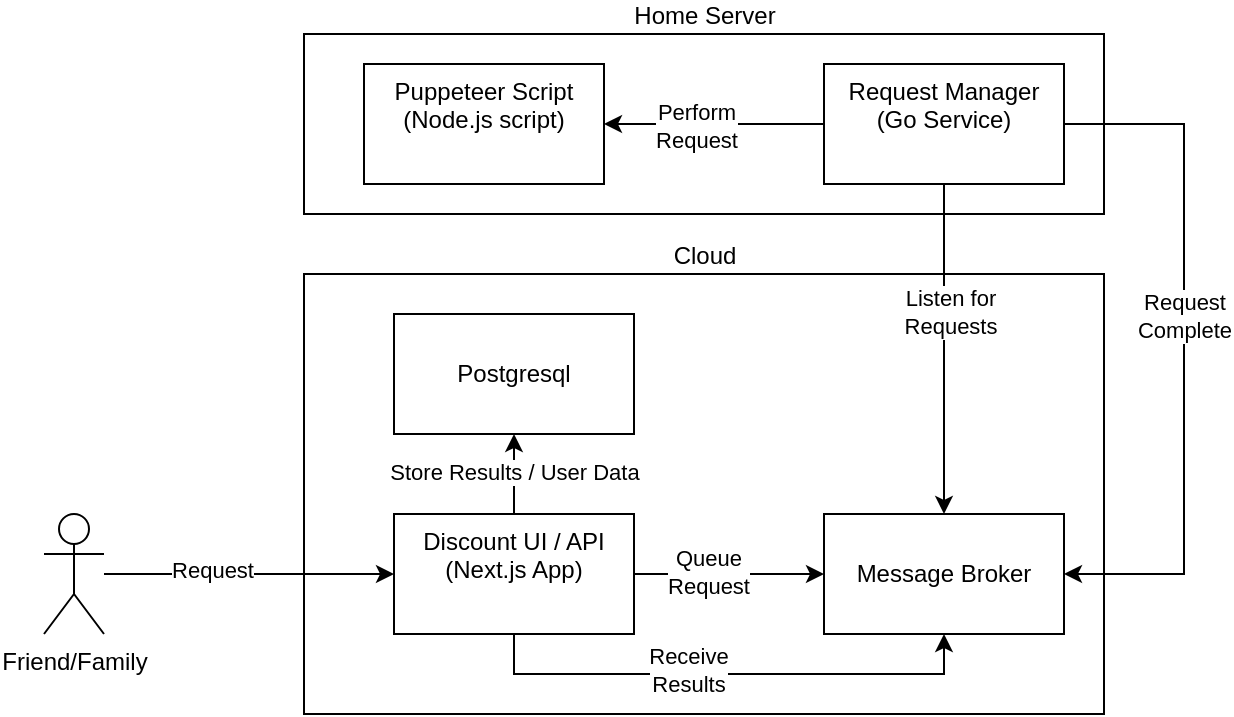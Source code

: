 <mxfile version="24.0.4" type="github">
  <diagram name="Page-1" id="UyL3CeQKW412h0tYAmzk">
    <mxGraphModel dx="954" dy="615" grid="1" gridSize="10" guides="1" tooltips="1" connect="1" arrows="1" fold="1" page="1" pageScale="1" pageWidth="850" pageHeight="1100" math="0" shadow="0">
      <root>
        <mxCell id="0" />
        <mxCell id="1" parent="0" />
        <mxCell id="iQPxwNTjGO4arm5l4PLw-21" value="Home Server" style="verticalLabelPosition=top;verticalAlign=bottom;html=1;shape=mxgraph.basic.rect;fillColor2=none;strokeWidth=1;size=20;indent=5;fillColor=none;horizontal=1;labelPosition=center;align=center;" vertex="1" parent="1">
          <mxGeometry x="270" y="150" width="400" height="90" as="geometry" />
        </mxCell>
        <mxCell id="iQPxwNTjGO4arm5l4PLw-1" value="Cloud" style="verticalLabelPosition=top;verticalAlign=bottom;html=1;shape=mxgraph.basic.rect;fillColor2=none;strokeWidth=1;size=20;indent=5;fillColor=none;horizontal=1;labelPosition=center;align=center;" vertex="1" parent="1">
          <mxGeometry x="270" y="270" width="400" height="220" as="geometry" />
        </mxCell>
        <mxCell id="iQPxwNTjGO4arm5l4PLw-2" value="" style="edgeStyle=orthogonalEdgeStyle;rounded=0;orthogonalLoop=1;jettySize=auto;html=1;" edge="1" parent="1" source="iQPxwNTjGO4arm5l4PLw-4" target="iQPxwNTjGO4arm5l4PLw-9">
          <mxGeometry relative="1" as="geometry" />
        </mxCell>
        <mxCell id="iQPxwNTjGO4arm5l4PLw-3" value="Request" style="edgeLabel;html=1;align=center;verticalAlign=middle;resizable=0;points=[];" vertex="1" connectable="0" parent="iQPxwNTjGO4arm5l4PLw-2">
          <mxGeometry x="-0.256" y="2" relative="1" as="geometry">
            <mxPoint as="offset" />
          </mxGeometry>
        </mxCell>
        <mxCell id="iQPxwNTjGO4arm5l4PLw-4" value="Friend/Family" style="shape=umlActor;verticalLabelPosition=bottom;verticalAlign=top;html=1;outlineConnect=0;" vertex="1" parent="1">
          <mxGeometry x="140" y="390" width="30" height="60" as="geometry" />
        </mxCell>
        <mxCell id="iQPxwNTjGO4arm5l4PLw-19" style="edgeStyle=orthogonalEdgeStyle;rounded=0;orthogonalLoop=1;jettySize=auto;html=1;entryX=0;entryY=0.5;entryDx=0;entryDy=0;" edge="1" parent="1" source="iQPxwNTjGO4arm5l4PLw-9" target="iQPxwNTjGO4arm5l4PLw-16">
          <mxGeometry relative="1" as="geometry" />
        </mxCell>
        <mxCell id="iQPxwNTjGO4arm5l4PLw-20" value="Queue&lt;div&gt;Request&lt;/div&gt;" style="edgeLabel;html=1;align=center;verticalAlign=middle;resizable=0;points=[];" vertex="1" connectable="0" parent="iQPxwNTjGO4arm5l4PLw-19">
          <mxGeometry x="-0.224" y="1" relative="1" as="geometry">
            <mxPoint as="offset" />
          </mxGeometry>
        </mxCell>
        <mxCell id="iQPxwNTjGO4arm5l4PLw-37" style="edgeStyle=orthogonalEdgeStyle;rounded=0;orthogonalLoop=1;jettySize=auto;html=1;entryX=0.5;entryY=1;entryDx=0;entryDy=0;" edge="1" parent="1" source="iQPxwNTjGO4arm5l4PLw-9" target="iQPxwNTjGO4arm5l4PLw-16">
          <mxGeometry relative="1" as="geometry">
            <Array as="points">
              <mxPoint x="375" y="470" />
              <mxPoint x="590" y="470" />
            </Array>
          </mxGeometry>
        </mxCell>
        <mxCell id="iQPxwNTjGO4arm5l4PLw-38" value="Receive&lt;br&gt;Results" style="edgeLabel;html=1;align=center;verticalAlign=middle;resizable=0;points=[];" vertex="1" connectable="0" parent="iQPxwNTjGO4arm5l4PLw-37">
          <mxGeometry x="-0.161" y="2" relative="1" as="geometry">
            <mxPoint as="offset" />
          </mxGeometry>
        </mxCell>
        <mxCell id="iQPxwNTjGO4arm5l4PLw-39" style="edgeStyle=orthogonalEdgeStyle;rounded=0;orthogonalLoop=1;jettySize=auto;html=1;entryX=0.5;entryY=1;entryDx=0;entryDy=0;" edge="1" parent="1" source="iQPxwNTjGO4arm5l4PLw-9" target="iQPxwNTjGO4arm5l4PLw-31">
          <mxGeometry relative="1" as="geometry" />
        </mxCell>
        <mxCell id="iQPxwNTjGO4arm5l4PLw-40" value="Store Results / User Data" style="edgeLabel;html=1;align=center;verticalAlign=middle;resizable=0;points=[];" vertex="1" connectable="0" parent="iQPxwNTjGO4arm5l4PLw-39">
          <mxGeometry x="0.76" y="-2" relative="1" as="geometry">
            <mxPoint x="-2" y="14" as="offset" />
          </mxGeometry>
        </mxCell>
        <mxCell id="iQPxwNTjGO4arm5l4PLw-9" value="Discount UI / API&lt;div&gt;(Next.js App)&lt;/div&gt;" style="whiteSpace=wrap;html=1;verticalAlign=top;" vertex="1" parent="1">
          <mxGeometry x="315" y="390" width="120" height="60" as="geometry" />
        </mxCell>
        <mxCell id="iQPxwNTjGO4arm5l4PLw-12" value="Puppeteer Script&lt;br&gt;(Node.js script)" style="whiteSpace=wrap;html=1;verticalAlign=top;" vertex="1" parent="1">
          <mxGeometry x="300" y="165" width="120" height="60" as="geometry" />
        </mxCell>
        <mxCell id="iQPxwNTjGO4arm5l4PLw-16" value="Message Broker" style="rounded=0;whiteSpace=wrap;html=1;" vertex="1" parent="1">
          <mxGeometry x="530" y="390" width="120" height="60" as="geometry" />
        </mxCell>
        <mxCell id="iQPxwNTjGO4arm5l4PLw-23" style="edgeStyle=orthogonalEdgeStyle;rounded=0;orthogonalLoop=1;jettySize=auto;html=1;entryX=0.5;entryY=0;entryDx=0;entryDy=0;" edge="1" parent="1" source="iQPxwNTjGO4arm5l4PLw-22" target="iQPxwNTjGO4arm5l4PLw-16">
          <mxGeometry relative="1" as="geometry" />
        </mxCell>
        <mxCell id="iQPxwNTjGO4arm5l4PLw-26" value="Listen for&lt;br&gt;Requests" style="edgeLabel;html=1;align=center;verticalAlign=middle;resizable=0;points=[];" vertex="1" connectable="0" parent="iQPxwNTjGO4arm5l4PLw-23">
          <mxGeometry x="-0.229" y="3" relative="1" as="geometry">
            <mxPoint as="offset" />
          </mxGeometry>
        </mxCell>
        <mxCell id="iQPxwNTjGO4arm5l4PLw-24" style="edgeStyle=orthogonalEdgeStyle;rounded=0;orthogonalLoop=1;jettySize=auto;html=1;entryX=1;entryY=0.5;entryDx=0;entryDy=0;" edge="1" parent="1" source="iQPxwNTjGO4arm5l4PLw-22" target="iQPxwNTjGO4arm5l4PLw-12">
          <mxGeometry relative="1" as="geometry" />
        </mxCell>
        <mxCell id="iQPxwNTjGO4arm5l4PLw-25" value="Perform&lt;br&gt;Request" style="edgeLabel;html=1;align=center;verticalAlign=middle;resizable=0;points=[];" vertex="1" connectable="0" parent="iQPxwNTjGO4arm5l4PLw-24">
          <mxGeometry x="0.164" y="1" relative="1" as="geometry">
            <mxPoint as="offset" />
          </mxGeometry>
        </mxCell>
        <mxCell id="iQPxwNTjGO4arm5l4PLw-28" style="edgeStyle=orthogonalEdgeStyle;rounded=0;orthogonalLoop=1;jettySize=auto;html=1;entryX=1;entryY=0.5;entryDx=0;entryDy=0;exitX=1;exitY=0.5;exitDx=0;exitDy=0;" edge="1" parent="1" source="iQPxwNTjGO4arm5l4PLw-22" target="iQPxwNTjGO4arm5l4PLw-16">
          <mxGeometry relative="1" as="geometry">
            <Array as="points">
              <mxPoint x="710" y="195" />
              <mxPoint x="710" y="420" />
            </Array>
          </mxGeometry>
        </mxCell>
        <mxCell id="iQPxwNTjGO4arm5l4PLw-29" value="Request&lt;br&gt;Complete" style="edgeLabel;html=1;align=center;verticalAlign=middle;resizable=0;points=[];" vertex="1" connectable="0" parent="iQPxwNTjGO4arm5l4PLw-28">
          <mxGeometry x="-0.1" relative="1" as="geometry">
            <mxPoint as="offset" />
          </mxGeometry>
        </mxCell>
        <mxCell id="iQPxwNTjGO4arm5l4PLw-22" value="Request Manager&lt;br&gt;(Go Service)" style="whiteSpace=wrap;html=1;verticalAlign=top;" vertex="1" parent="1">
          <mxGeometry x="530" y="165" width="120" height="60" as="geometry" />
        </mxCell>
        <mxCell id="iQPxwNTjGO4arm5l4PLw-31" value="Postgresql" style="rounded=0;whiteSpace=wrap;html=1;" vertex="1" parent="1">
          <mxGeometry x="315" y="290" width="120" height="60" as="geometry" />
        </mxCell>
      </root>
    </mxGraphModel>
  </diagram>
</mxfile>
